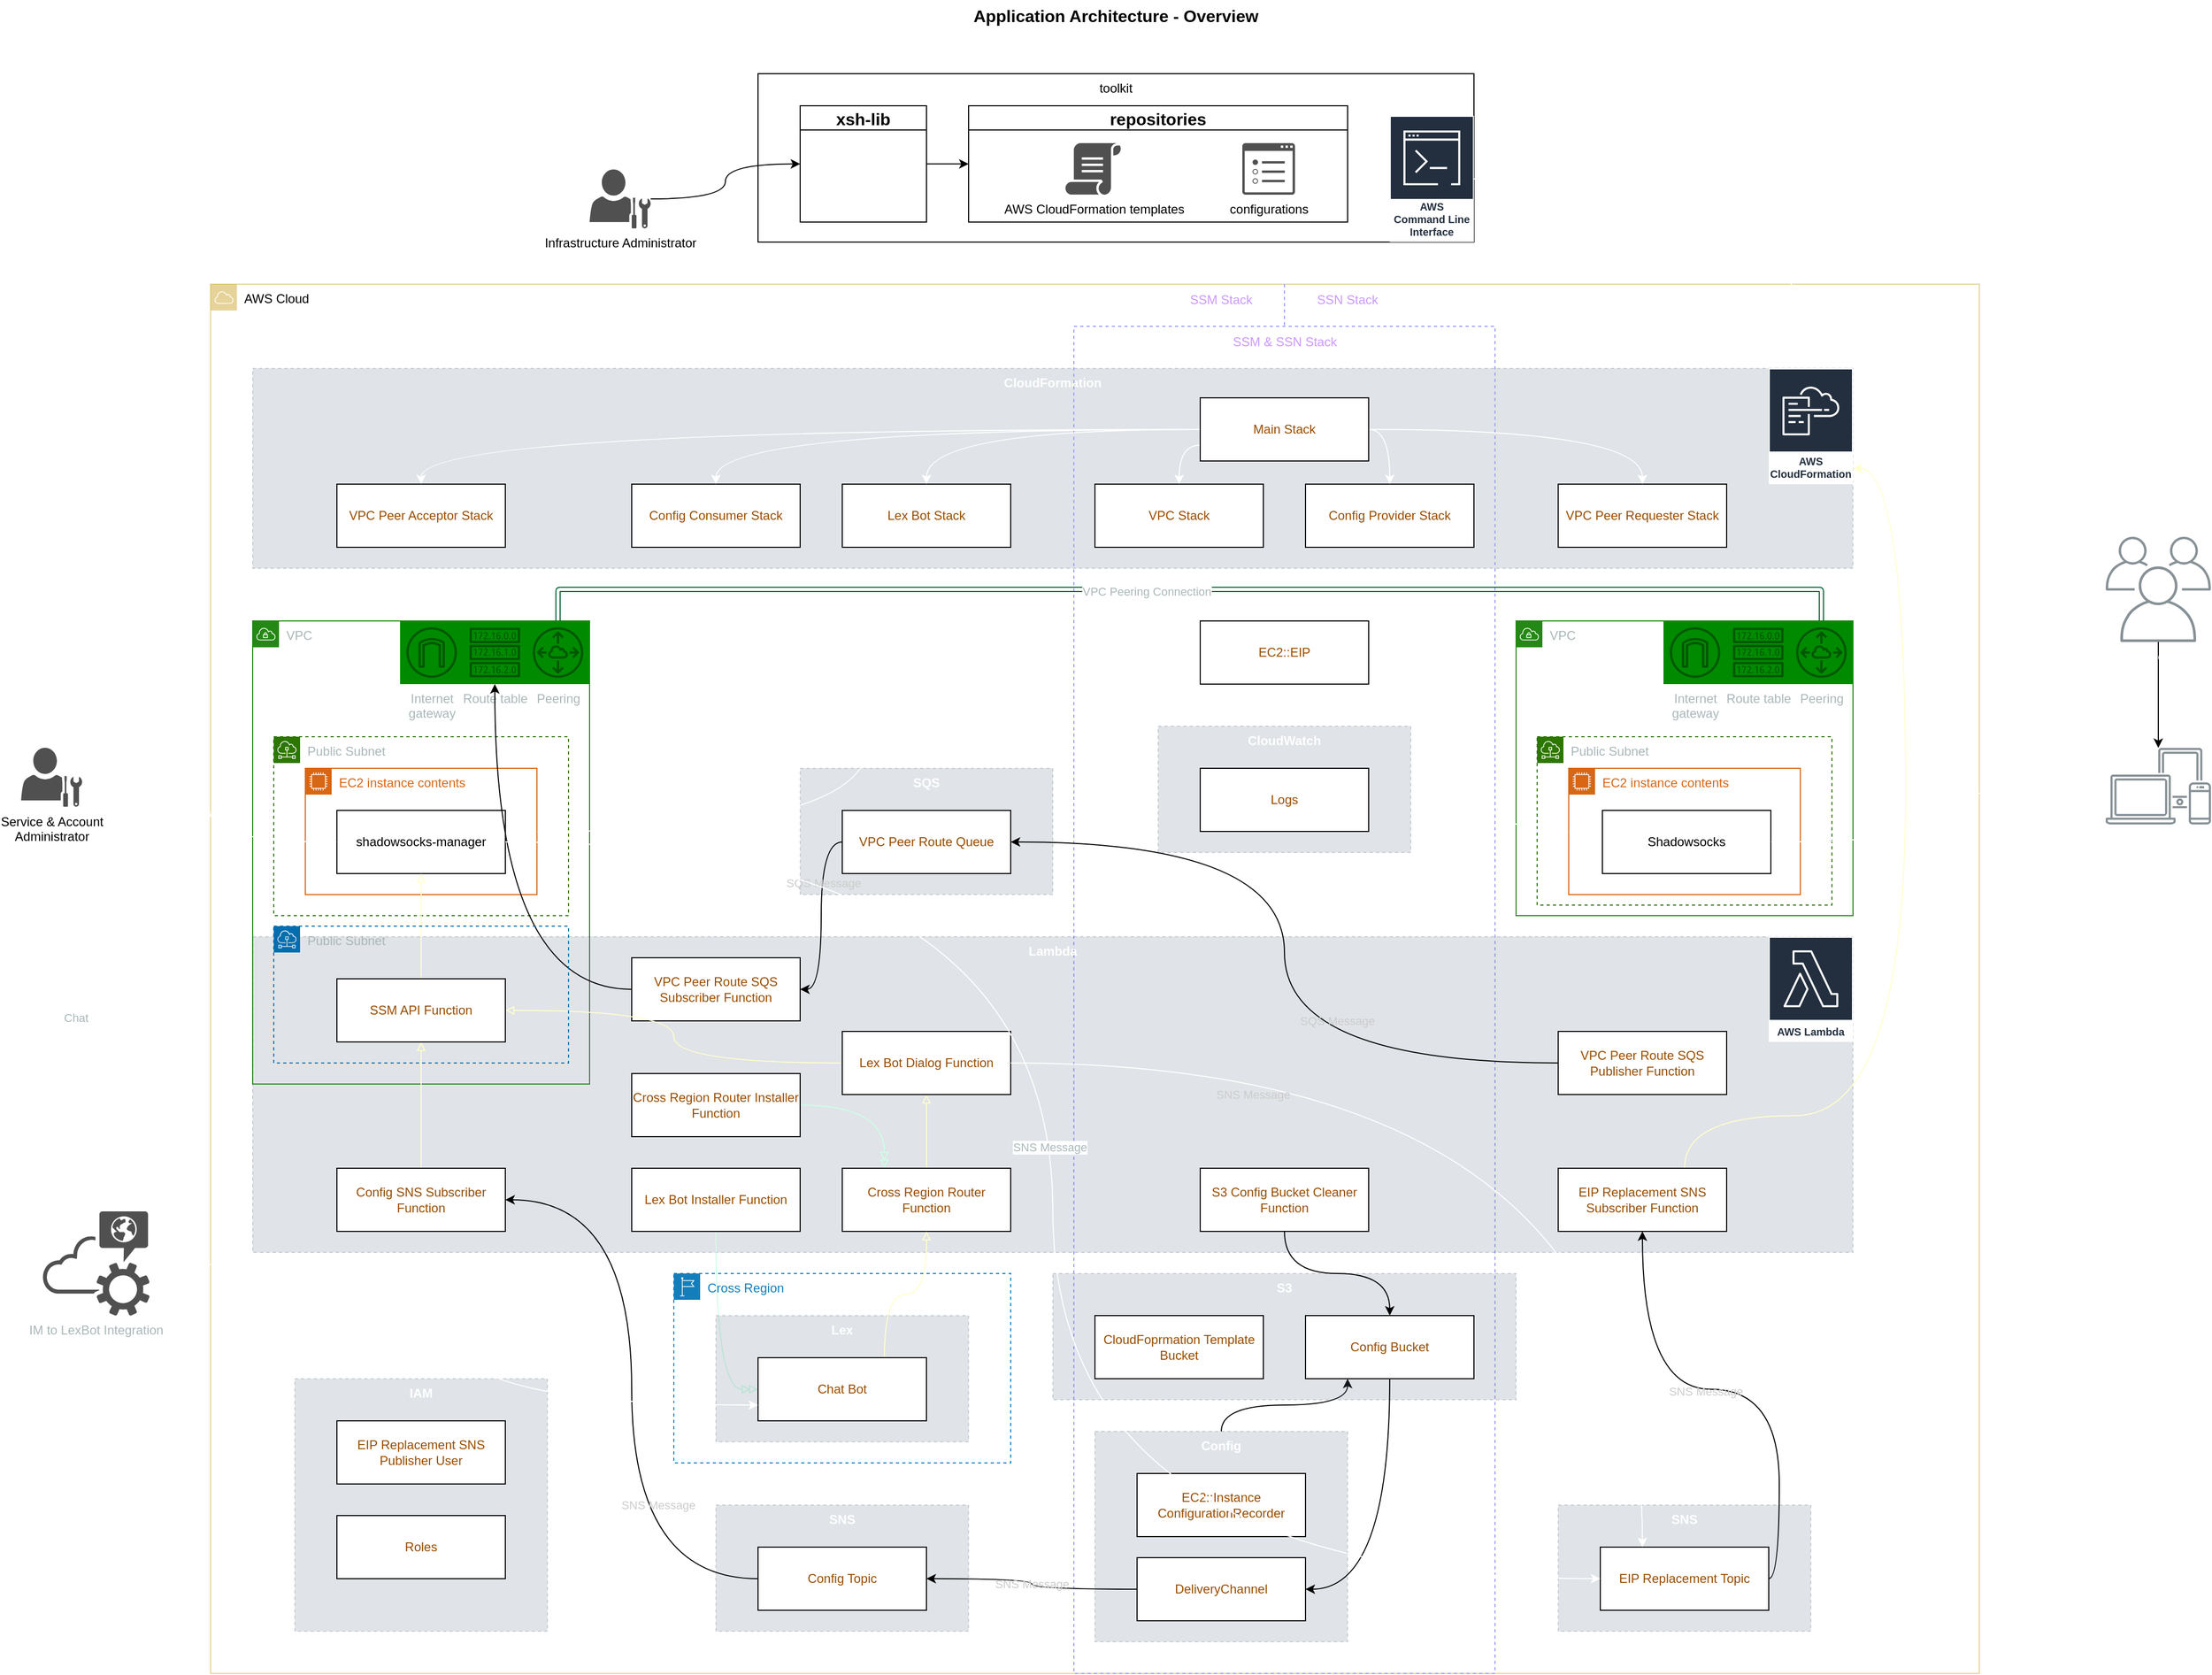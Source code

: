 <mxfile>
    <diagram id="6mEDW-DJfZ1SAaMYTYwN" name="Page-1">
        <mxGraphModel dx="1260" dy="965" grid="1" gridSize="10" guides="1" tooltips="1" connect="1" arrows="1" fold="1" page="1" pageScale="1" pageWidth="2336" pageHeight="1654" math="0" shadow="0">
            <root>
                <mxCell id="0"/>
                <mxCell id="1" parent="0"/>
                <mxCell id="27" value="AWS Cloud" style="outlineConnect=0;html=1;whiteSpace=wrap;fontSize=12;fontStyle=0;shape=mxgraph.aws4.group;grIcon=mxgraph.aws4.group_aws_cloud;strokeColor=#d6b656;fillColor=none;verticalAlign=top;align=left;spacingLeft=30;dashed=0;rounded=0;opacity=60;" vertex="1" parent="1">
                    <mxGeometry x="320" y="280" width="1680" height="1320" as="geometry"/>
                </mxCell>
                <mxCell id="206" value="Public Subnet" style="sketch=0;outlineConnect=0;html=1;whiteSpace=wrap;fontSize=12;fontStyle=0;shape=mxgraph.aws4.group;grIcon=mxgraph.aws4.group_subnet;strokeColor=#2D7600;fillColor=none;verticalAlign=top;align=left;spacingLeft=30;fontColor=#AAB7B8;dashed=1;labelBackgroundColor=none;labelBorderColor=none;fontFamily=Helvetica;" vertex="1" parent="1">
                    <mxGeometry x="380" y="710" width="280" height="170" as="geometry"/>
                </mxCell>
                <mxCell id="47" value="VPC" style="points=[[0,0],[0.25,0],[0.5,0],[0.75,0],[1,0],[1,0.25],[1,0.5],[1,0.75],[1,1],[0.75,1],[0.5,1],[0.25,1],[0,1],[0,0.75],[0,0.5],[0,0.25]];outlineConnect=0;gradientColor=none;html=1;whiteSpace=wrap;fontSize=12;fontStyle=0;container=1;pointerEvents=0;collapsible=0;recursiveResize=0;shape=mxgraph.aws4.group;grIcon=mxgraph.aws4.group_vpc;strokeColor=#248814;fillColor=none;verticalAlign=top;align=left;spacingLeft=30;fontColor=#AAB7B8;dashed=0;" vertex="1" parent="1">
                    <mxGeometry x="360" y="600" width="320" height="440" as="geometry"/>
                </mxCell>
                <mxCell id="82" value="Route table" style="sketch=0;outlineConnect=0;fontColor=#AAB7B8;strokeColor=#005700;fillColor=#008a00;dashed=0;verticalLabelPosition=bottom;verticalAlign=top;align=center;html=1;fontSize=12;fontStyle=0;aspect=fixed;shape=mxgraph.aws4.resourceIcon;resIcon=mxgraph.aws4.route_table;labelBackgroundColor=none;labelBorderColor=none;" vertex="1" parent="47">
                    <mxGeometry x="200" width="60" height="60" as="geometry"/>
                </mxCell>
                <mxCell id="49" value="EC2 instance contents" style="points=[[0,0],[0.25,0],[0.5,0],[0.75,0],[1,0],[1,0.25],[1,0.5],[1,0.75],[1,1],[0.75,1],[0.5,1],[0.25,1],[0,1],[0,0.75],[0,0.5],[0,0.25]];outlineConnect=0;gradientColor=none;html=1;whiteSpace=wrap;fontSize=12;fontStyle=0;container=1;pointerEvents=0;collapsible=0;recursiveResize=0;shape=mxgraph.aws4.group;grIcon=mxgraph.aws4.group_ec2_instance_contents;strokeColor=#D86613;fillColor=none;verticalAlign=top;align=left;spacingLeft=30;fontColor=#D86613;dashed=0;" vertex="1" parent="47">
                    <mxGeometry x="50" y="140" width="220" height="120" as="geometry"/>
                </mxCell>
                <mxCell id="55" value="shadowsocks-manager" style="rounded=0;whiteSpace=wrap;html=1;" vertex="1" parent="49">
                    <mxGeometry x="30" y="40" width="160" height="60" as="geometry"/>
                </mxCell>
                <mxCell id="176" value="CloudFormation" style="fillColor=#647687;strokeColor=#314354;dashed=1;verticalAlign=top;fontStyle=1;opacity=20;fontColor=#ffffff;" vertex="1" parent="1">
                    <mxGeometry x="360" y="360" width="1520" height="190" as="geometry"/>
                </mxCell>
                <mxCell id="124" value="" style="rounded=0;whiteSpace=wrap;html=1;labelBackgroundColor=none;labelBorderColor=none;fontColor=#333333;fillColor=none;dashed=1;strokeColor=#9999FF;" vertex="1" parent="1">
                    <mxGeometry x="1140" y="320" width="400" height="1280" as="geometry"/>
                </mxCell>
                <mxCell id="8" value="Application Architecture - Overview" style="text;strokeColor=none;align=center;fillColor=none;html=1;verticalAlign=middle;whiteSpace=wrap;rounded=0;fontSize=16;fontStyle=1" parent="1" vertex="1">
                    <mxGeometry x="1020" y="10" width="320" height="30" as="geometry"/>
                </mxCell>
                <mxCell id="53" value="VPC" style="points=[[0,0],[0.25,0],[0.5,0],[0.75,0],[1,0],[1,0.25],[1,0.5],[1,0.75],[1,1],[0.75,1],[0.5,1],[0.25,1],[0,1],[0,0.75],[0,0.5],[0,0.25]];outlineConnect=0;gradientColor=none;html=1;whiteSpace=wrap;fontSize=12;fontStyle=0;container=1;pointerEvents=0;collapsible=0;recursiveResize=0;shape=mxgraph.aws4.group;grIcon=mxgraph.aws4.group_vpc;strokeColor=#248814;fillColor=none;verticalAlign=top;align=left;spacingLeft=30;fontColor=#AAB7B8;dashed=0;" vertex="1" parent="1">
                    <mxGeometry x="1560" y="600" width="320" height="280" as="geometry"/>
                </mxCell>
                <mxCell id="215" value="Public Subnet" style="sketch=0;outlineConnect=0;html=1;whiteSpace=wrap;fontSize=12;fontStyle=0;shape=mxgraph.aws4.group;grIcon=mxgraph.aws4.group_subnet;strokeColor=#2D7600;fillColor=none;verticalAlign=top;align=left;spacingLeft=30;fontColor=#AAB7B8;dashed=1;labelBackgroundColor=none;labelBorderColor=none;fontFamily=Helvetica;" vertex="1" parent="53">
                    <mxGeometry x="20" y="110" width="280" height="160" as="geometry"/>
                </mxCell>
                <mxCell id="56" value="EC2 instance contents" style="points=[[0,0],[0.25,0],[0.5,0],[0.75,0],[1,0],[1,0.25],[1,0.5],[1,0.75],[1,1],[0.75,1],[0.5,1],[0.25,1],[0,1],[0,0.75],[0,0.5],[0,0.25]];outlineConnect=0;gradientColor=none;html=1;whiteSpace=wrap;fontSize=12;fontStyle=0;container=1;pointerEvents=0;collapsible=0;recursiveResize=0;shape=mxgraph.aws4.group;grIcon=mxgraph.aws4.group_ec2_instance_contents;strokeColor=#D86613;fillColor=none;verticalAlign=top;align=left;spacingLeft=30;fontColor=#D86613;dashed=0;" vertex="1" parent="53">
                    <mxGeometry x="50" y="140" width="220" height="120" as="geometry"/>
                </mxCell>
                <mxCell id="57" value="Shadowsocks" style="rounded=0;whiteSpace=wrap;html=1;" vertex="1" parent="56">
                    <mxGeometry x="32" y="40" width="160" height="60" as="geometry"/>
                </mxCell>
                <mxCell id="68" value="SNS" style="fillColor=#647687;strokeColor=#314354;dashed=1;verticalAlign=top;fontStyle=1;opacity=20;fontColor=#ffffff;" vertex="1" parent="1">
                    <mxGeometry x="800" y="1440" width="240" height="120" as="geometry"/>
                </mxCell>
                <mxCell id="155" style="edgeStyle=orthogonalEdgeStyle;curved=1;html=1;entryX=0.5;entryY=1;entryDx=0;entryDy=0;labelBackgroundColor=none;strokeColor=#FFFFFF;strokeWidth=1;fontColor=#CCCCCC;startArrow=none;startFill=0;endArrow=classic;endFill=1;" edge="1" parent="1" source="50" target="154">
                    <mxGeometry relative="1" as="geometry"/>
                </mxCell>
                <mxCell id="50" value="Lambda" style="fillColor=#647687;strokeColor=#314354;dashed=1;verticalAlign=top;fontStyle=1;opacity=20;fontColor=#ffffff;" vertex="1" parent="1">
                    <mxGeometry x="360" y="900" width="1520" height="300" as="geometry"/>
                </mxCell>
                <mxCell id="92" style="edgeStyle=orthogonalEdgeStyle;curved=1;html=1;entryX=1;entryY=0.5;entryDx=0;entryDy=0;fontColor=#FFFFFF;startArrow=none;startFill=0;" edge="1" parent="1" source="71" target="63">
                    <mxGeometry relative="1" as="geometry"/>
                </mxCell>
                <mxCell id="152" value="SNS Message" style="edgeLabel;html=1;align=center;verticalAlign=middle;resizable=0;points=[];fontColor=#CCCCCC;labelBackgroundColor=none;" vertex="1" connectable="0" parent="92">
                    <mxGeometry x="-0.367" y="-25" relative="1" as="geometry">
                        <mxPoint as="offset"/>
                    </mxGeometry>
                </mxCell>
                <mxCell id="71" value="Config Topic" style="rounded=0;whiteSpace=wrap;html=1;fontColor=#994C00;" vertex="1" parent="1">
                    <mxGeometry x="840" y="1480" width="160" height="60" as="geometry"/>
                </mxCell>
                <mxCell id="72" value="SQS" style="fillColor=#647687;strokeColor=#314354;dashed=1;verticalAlign=top;fontStyle=1;opacity=20;fontColor=#ffffff;" vertex="1" parent="1">
                    <mxGeometry x="880" y="740" width="240" height="120" as="geometry"/>
                </mxCell>
                <mxCell id="93" style="edgeStyle=orthogonalEdgeStyle;curved=1;html=1;entryX=1;entryY=0.5;entryDx=0;entryDy=0;fontColor=#FFFFFF;startArrow=none;startFill=0;" edge="1" parent="1" source="73" target="74">
                    <mxGeometry relative="1" as="geometry"/>
                </mxCell>
                <mxCell id="153" value="SQS Message" style="edgeLabel;html=1;align=center;verticalAlign=middle;resizable=0;points=[];fontColor=#CCCCCC;labelBackgroundColor=none;" vertex="1" connectable="0" parent="93">
                    <mxGeometry x="-0.344" y="2" relative="1" as="geometry">
                        <mxPoint as="offset"/>
                    </mxGeometry>
                </mxCell>
                <mxCell id="73" value="VPC Peer Route Queue" style="rounded=0;whiteSpace=wrap;html=1;fontColor=#994C00;" vertex="1" parent="1">
                    <mxGeometry x="920" y="780" width="160" height="60" as="geometry"/>
                </mxCell>
                <mxCell id="77" style="edgeStyle=orthogonalEdgeStyle;curved=1;html=1;strokeColor=#FFFFCC;endArrow=block;endFill=0;" edge="1" parent="1" source="63" target="60">
                    <mxGeometry relative="1" as="geometry"/>
                </mxCell>
                <mxCell id="63" value="Config SNS Subscriber Function" style="rounded=0;whiteSpace=wrap;html=1;fontColor=#994C00;" vertex="1" parent="1">
                    <mxGeometry x="440" y="1120" width="160" height="60" as="geometry"/>
                </mxCell>
                <mxCell id="89" style="edgeStyle=orthogonalEdgeStyle;curved=1;html=1;fontColor=#FFFFFF;startArrow=none;startFill=0;strokeColor=#FFFFCC;endArrow=block;endFill=0;" edge="1" parent="1" source="60" target="55">
                    <mxGeometry relative="1" as="geometry"/>
                </mxCell>
                <mxCell id="85" style="edgeStyle=orthogonalEdgeStyle;curved=1;html=1;" edge="1" parent="1" source="74" target="82">
                    <mxGeometry relative="1" as="geometry"/>
                </mxCell>
                <mxCell id="74" value="VPC Peer Route SQS Subscriber Function" style="rounded=0;whiteSpace=wrap;html=1;fontColor=#994C00;" vertex="1" parent="1">
                    <mxGeometry x="720" y="920" width="160" height="60" as="geometry"/>
                </mxCell>
                <mxCell id="116" style="edgeStyle=orthogonalEdgeStyle;curved=1;html=1;entryX=1;entryY=0.5;entryDx=0;entryDy=0;fontColor=#FFFFFF;startArrow=none;startFill=0;" edge="1" parent="1" source="79" target="73">
                    <mxGeometry relative="1" as="geometry"/>
                </mxCell>
                <mxCell id="150" value="SQS Message" style="edgeLabel;html=1;align=center;verticalAlign=middle;resizable=0;points=[];fontColor=#CCCCCC;labelBackgroundColor=none;" vertex="1" connectable="0" parent="116">
                    <mxGeometry x="0.024" y="-1" relative="1" as="geometry">
                        <mxPoint x="49" y="74" as="offset"/>
                    </mxGeometry>
                </mxCell>
                <mxCell id="79" value="VPC Peer Route SQS Publisher Function" style="rounded=0;whiteSpace=wrap;html=1;fontColor=#994C00;" vertex="1" parent="1">
                    <mxGeometry x="1600" y="990" width="160" height="60" as="geometry"/>
                </mxCell>
                <mxCell id="81" value="Peering" style="sketch=0;outlineConnect=0;fontColor=#AAB7B8;strokeColor=#005700;fillColor=#008a00;dashed=0;verticalLabelPosition=bottom;verticalAlign=top;align=center;html=1;fontSize=12;fontStyle=0;aspect=fixed;shape=mxgraph.aws4.resourceIcon;resIcon=mxgraph.aws4.peering;labelBackgroundColor=none;labelBorderColor=none;" vertex="1" parent="1">
                    <mxGeometry x="620" y="600" width="60" height="60" as="geometry"/>
                </mxCell>
                <mxCell id="87" style="edgeStyle=orthogonalEdgeStyle;curved=1;html=1;startArrow=none;startFill=1;shape=link;fillColor=#60a917;strokeColor=#006633;" edge="1" parent="1" source="84" target="81">
                    <mxGeometry relative="1" as="geometry">
                        <Array as="points">
                            <mxPoint x="1850" y="570"/>
                            <mxPoint x="650" y="570"/>
                        </Array>
                    </mxGeometry>
                </mxCell>
                <mxCell id="240" value="VPC Peering Connection" style="edgeLabel;html=1;align=center;verticalAlign=middle;resizable=0;points=[];fontFamily=Helvetica;fontColor=#AAB7B8;" vertex="1" connectable="0" parent="87">
                    <mxGeometry x="0.066" y="2" relative="1" as="geometry">
                        <mxPoint as="offset"/>
                    </mxGeometry>
                </mxCell>
                <mxCell id="84" value="Peering" style="sketch=0;outlineConnect=0;fontColor=#AAB7B8;strokeColor=#005700;fillColor=#008a00;dashed=0;verticalLabelPosition=bottom;verticalAlign=top;align=center;html=1;fontSize=12;fontStyle=0;aspect=fixed;shape=mxgraph.aws4.resourceIcon;resIcon=mxgraph.aws4.peering;labelBackgroundColor=none;labelBorderColor=none;" vertex="1" parent="1">
                    <mxGeometry x="1820" y="600" width="60" height="60" as="geometry"/>
                </mxCell>
                <mxCell id="88" value="Route table" style="sketch=0;outlineConnect=0;fontColor=#AAB7B8;strokeColor=#005700;fillColor=#008a00;dashed=0;verticalLabelPosition=bottom;verticalAlign=top;align=center;html=1;fontSize=12;fontStyle=0;aspect=fixed;shape=mxgraph.aws4.resourceIcon;resIcon=mxgraph.aws4.route_table;labelBackgroundColor=none;labelBorderColor=none;" vertex="1" parent="1">
                    <mxGeometry x="1760" y="600" width="60" height="60" as="geometry"/>
                </mxCell>
                <mxCell id="103" style="edgeStyle=orthogonalEdgeStyle;curved=1;html=1;fontColor=#FFFFFF;startArrow=none;startFill=0;entryX=0.25;entryY=1;entryDx=0;entryDy=0;" edge="1" parent="1" source="95" target="97">
                    <mxGeometry relative="1" as="geometry"/>
                </mxCell>
                <mxCell id="95" value="Config" style="fillColor=#647687;strokeColor=#314354;dashed=1;verticalAlign=top;fontStyle=1;opacity=20;fontColor=#ffffff;" vertex="1" parent="1">
                    <mxGeometry x="1160" y="1370" width="240" height="200" as="geometry"/>
                </mxCell>
                <mxCell id="96" value="S3" style="fillColor=#647687;strokeColor=#314354;dashed=1;verticalAlign=top;fontStyle=1;opacity=20;fontColor=#ffffff;" vertex="1" parent="1">
                    <mxGeometry x="1120" y="1220" width="440" height="120" as="geometry"/>
                </mxCell>
                <mxCell id="113" style="edgeStyle=orthogonalEdgeStyle;curved=1;html=1;entryX=1;entryY=0.5;entryDx=0;entryDy=0;fontColor=#FFFFFF;startArrow=none;startFill=0;" edge="1" parent="1" source="97" target="101">
                    <mxGeometry relative="1" as="geometry"/>
                </mxCell>
                <mxCell id="99" value="EC2::Instance ConfigurationRecorder" style="rounded=0;whiteSpace=wrap;html=1;fontColor=#994C00;" vertex="1" parent="1">
                    <mxGeometry x="1200" y="1410" width="160" height="60" as="geometry"/>
                </mxCell>
                <mxCell id="104" value="&lt;font color=&quot;#cccccc&quot;&gt;SNS Message&lt;/font&gt;" style="edgeStyle=orthogonalEdgeStyle;curved=1;html=1;entryX=1;entryY=0.5;entryDx=0;entryDy=0;fontColor=#B3B3B3;startArrow=none;startFill=0;labelBackgroundColor=none;" edge="1" parent="1" source="101" target="71">
                    <mxGeometry relative="1" as="geometry"/>
                </mxCell>
                <mxCell id="101" value="DeliveryChannel" style="rounded=0;whiteSpace=wrap;html=1;fontColor=#994C00;" vertex="1" parent="1">
                    <mxGeometry x="1200" y="1490" width="160" height="60" as="geometry"/>
                </mxCell>
                <mxCell id="132" style="edgeStyle=orthogonalEdgeStyle;html=1;entryX=0;entryY=0.5;entryDx=0;entryDy=0;fontColor=#FFFFFF;startArrow=none;startFill=0;elbow=vertical;curved=1;endArrow=doubleBlock;endFill=0;strokeColor=#CCFFE6;" edge="1" parent="1" source="106" target="131">
                    <mxGeometry relative="1" as="geometry"/>
                </mxCell>
                <mxCell id="106" value="Lex Bot Installer Function" style="rounded=0;whiteSpace=wrap;html=1;fontColor=#994C00;" vertex="1" parent="1">
                    <mxGeometry x="720" y="1120" width="160" height="60" as="geometry"/>
                </mxCell>
                <mxCell id="111" style="edgeStyle=orthogonalEdgeStyle;html=1;fontColor=#FFFFFF;startArrow=none;startFill=0;entryX=0.25;entryY=0;entryDx=0;entryDy=0;elbow=vertical;curved=1;endArrow=doubleBlock;endFill=0;strokeColor=#CCFFE6;" edge="1" parent="1" source="107" target="109">
                    <mxGeometry relative="1" as="geometry"/>
                </mxCell>
                <mxCell id="107" value="Cross Region Router Installer Function" style="rounded=0;whiteSpace=wrap;html=1;fontColor=#994C00;" vertex="1" parent="1">
                    <mxGeometry x="720" y="1030" width="160" height="60" as="geometry"/>
                </mxCell>
                <mxCell id="134" style="edgeStyle=orthogonalEdgeStyle;curved=1;html=1;entryX=0.5;entryY=1;entryDx=0;entryDy=0;fontColor=#FFFFFF;startArrow=none;startFill=0;strokeColor=#FFFFCC;endArrow=block;endFill=0;" edge="1" parent="1" source="109" target="112">
                    <mxGeometry relative="1" as="geometry"/>
                </mxCell>
                <mxCell id="109" value="Cross Region Router Function" style="rounded=0;whiteSpace=wrap;html=1;fontColor=#994C00;" vertex="1" parent="1">
                    <mxGeometry x="920" y="1120" width="160" height="60" as="geometry"/>
                </mxCell>
                <mxCell id="165" style="edgeStyle=orthogonalEdgeStyle;curved=1;html=1;entryX=1;entryY=0.5;entryDx=0;entryDy=0;labelBackgroundColor=none;strokeColor=#FFFFCC;strokeWidth=1;fontColor=#CCCCCC;startArrow=none;startFill=0;endArrow=block;endFill=0;elbow=vertical;" edge="1" parent="1" source="112" target="60">
                    <mxGeometry relative="1" as="geometry"/>
                </mxCell>
                <mxCell id="112" value="Lex Bot Dialog Function" style="rounded=0;whiteSpace=wrap;html=1;fontColor=#994C00;" vertex="1" parent="1">
                    <mxGeometry x="920" y="990" width="160" height="60" as="geometry"/>
                </mxCell>
                <mxCell id="114" value="" style="endArrow=none;dashed=1;html=1;strokeWidth=1;fontColor=#FFFFFF;fillColor=#f5f5f5;strokeColor=#9999FF;rounded=0;" edge="1" parent="1" target="124">
                    <mxGeometry width="50" height="50" relative="1" as="geometry">
                        <mxPoint x="1340" y="280" as="sourcePoint"/>
                        <mxPoint x="1339.29" y="1648.857" as="targetPoint"/>
                    </mxGeometry>
                </mxCell>
                <mxCell id="97" value="Config Bucket" style="rounded=0;whiteSpace=wrap;html=1;fontColor=#994C00;" vertex="1" parent="1">
                    <mxGeometry x="1360" y="1260" width="160" height="60" as="geometry"/>
                </mxCell>
                <mxCell id="118" value="CloudFoprmation Template Bucket" style="rounded=0;whiteSpace=wrap;html=1;fontColor=#994C00;" vertex="1" parent="1">
                    <mxGeometry x="1160" y="1260" width="160" height="60" as="geometry"/>
                </mxCell>
                <mxCell id="125" value="SNS" style="fillColor=#647687;strokeColor=#314354;dashed=1;verticalAlign=top;fontStyle=1;opacity=20;fontColor=#ffffff;" vertex="1" parent="1">
                    <mxGeometry x="1600" y="1440" width="240" height="120" as="geometry"/>
                </mxCell>
                <mxCell id="140" style="edgeStyle=orthogonalEdgeStyle;curved=1;html=1;entryX=0.5;entryY=1;entryDx=0;entryDy=0;fontColor=#FFFFFF;startArrow=none;startFill=0;exitX=1;exitY=0.5;exitDx=0;exitDy=0;" edge="1" parent="1" source="69" target="139">
                    <mxGeometry relative="1" as="geometry"/>
                </mxCell>
                <mxCell id="151" value="SNS Message" style="edgeLabel;html=1;align=center;verticalAlign=middle;resizable=0;points=[];fontColor=#CCCCCC;labelBackgroundColor=none;" vertex="1" connectable="0" parent="140">
                    <mxGeometry x="0.104" y="2" relative="1" as="geometry">
                        <mxPoint x="-1" as="offset"/>
                    </mxGeometry>
                </mxCell>
                <mxCell id="69" value="EIP Replacement Topic" style="rounded=0;whiteSpace=wrap;html=1;fontColor=#994C00;" vertex="1" parent="1">
                    <mxGeometry x="1640" y="1480" width="160" height="60" as="geometry"/>
                </mxCell>
                <mxCell id="130" value="Lex" style="fillColor=#647687;strokeColor=#314354;dashed=1;verticalAlign=top;fontStyle=1;opacity=20;fontColor=#ffffff;" vertex="1" parent="1">
                    <mxGeometry x="800" y="1260" width="240" height="120" as="geometry"/>
                </mxCell>
                <mxCell id="145" style="edgeStyle=orthogonalEdgeStyle;html=1;entryX=0.5;entryY=1;entryDx=0;entryDy=0;strokeColor=#FFFFCC;strokeWidth=1;fontColor=#FFFFFF;startArrow=none;startFill=0;curved=1;exitX=0.75;exitY=0;exitDx=0;exitDy=0;endArrow=block;endFill=0;" edge="1" parent="1" source="131" target="109">
                    <mxGeometry relative="1" as="geometry"/>
                </mxCell>
                <mxCell id="131" value="Chat Bot" style="rounded=0;whiteSpace=wrap;html=1;fontColor=#994C00;" vertex="1" parent="1">
                    <mxGeometry x="840" y="1300" width="160" height="60" as="geometry"/>
                </mxCell>
                <mxCell id="138" style="edgeStyle=orthogonalEdgeStyle;curved=1;html=1;fontColor=#FFFFFF;startArrow=none;startFill=0;" edge="1" parent="1" source="137" target="97">
                    <mxGeometry relative="1" as="geometry"/>
                </mxCell>
                <mxCell id="137" value="S3 Config Bucket Cleaner Function" style="rounded=0;whiteSpace=wrap;html=1;fontColor=#994C00;" vertex="1" parent="1">
                    <mxGeometry x="1260" y="1120" width="160" height="60" as="geometry"/>
                </mxCell>
                <mxCell id="193" style="edgeStyle=orthogonalEdgeStyle;curved=1;html=1;entryX=1;entryY=0.5;entryDx=0;entryDy=0;labelBackgroundColor=none;strokeColor=#FFFFCC;strokeWidth=1;fontFamily=Helvetica;fontColor=#CCCCCC;startArrow=none;startFill=0;endArrow=classic;endFill=1;elbow=vertical;" edge="1" parent="1" source="139" target="176">
                    <mxGeometry relative="1" as="geometry">
                        <Array as="points">
                            <mxPoint x="1720" y="1070"/>
                            <mxPoint x="1930" y="1070"/>
                            <mxPoint x="1930" y="455"/>
                        </Array>
                    </mxGeometry>
                </mxCell>
                <mxCell id="139" value="EIP Replacement SNS Subscriber Function" style="rounded=0;whiteSpace=wrap;html=1;fontColor=#994C00;" vertex="1" parent="1">
                    <mxGeometry x="1600" y="1120" width="160" height="60" as="geometry"/>
                </mxCell>
                <mxCell id="142" value="IAM" style="fillColor=#647687;strokeColor=#314354;dashed=1;verticalAlign=top;fontStyle=1;opacity=20;fontColor=#ffffff;" vertex="1" parent="1">
                    <mxGeometry x="400" y="1320" width="240" height="240" as="geometry"/>
                </mxCell>
                <mxCell id="143" value="CloudWatch" style="fillColor=#647687;strokeColor=#314354;dashed=1;verticalAlign=top;fontStyle=1;opacity=20;fontColor=#ffffff;" vertex="1" parent="1">
                    <mxGeometry x="1220" y="700" width="240" height="120" as="geometry"/>
                </mxCell>
                <mxCell id="146" value="Cross Region" style="points=[[0,0],[0.25,0],[0.5,0],[0.75,0],[1,0],[1,0.25],[1,0.5],[1,0.75],[1,1],[0.75,1],[0.5,1],[0.25,1],[0,1],[0,0.75],[0,0.5],[0,0.25]];outlineConnect=0;gradientColor=none;html=1;whiteSpace=wrap;fontSize=12;fontStyle=0;container=1;pointerEvents=0;collapsible=0;recursiveResize=0;shape=mxgraph.aws4.group;grIcon=mxgraph.aws4.group_region;strokeColor=#147EBA;fillColor=none;verticalAlign=top;align=left;spacingLeft=30;fontColor=#147EBA;dashed=1;labelBackgroundColor=none;labelBorderColor=none;" vertex="1" parent="1">
                    <mxGeometry x="760" y="1220" width="320" height="180" as="geometry"/>
                </mxCell>
                <mxCell id="147" value="" style="endArrow=classic;strokeColor=#FFFFFF;strokeWidth=1;fontColor=default;html=1;exitX=1;exitY=0.5;exitDx=0;exitDy=0;entryX=0.25;entryY=0;entryDx=0;entryDy=0;edgeStyle=orthogonalEdgeStyle;curved=1;" edge="1" parent="1" source="112" target="69">
                    <mxGeometry relative="1" as="geometry">
                        <mxPoint x="1850" y="1309.23" as="sourcePoint"/>
                        <mxPoint x="1950" y="1309.23" as="targetPoint"/>
                    </mxGeometry>
                </mxCell>
                <mxCell id="149" value="SNS Message" style="edgeLabel;html=1;align=center;verticalAlign=middle;resizable=0;points=[];fontColor=#CCCCCC;labelBackgroundColor=none;" vertex="1" connectable="0" parent="147">
                    <mxGeometry x="-0.206" y="-115" relative="1" as="geometry">
                        <mxPoint x="-191" y="-85" as="offset"/>
                    </mxGeometry>
                </mxCell>
                <mxCell id="154" value="Logs" style="rounded=0;whiteSpace=wrap;html=1;fontColor=#994C00;" vertex="1" parent="1">
                    <mxGeometry x="1260" y="740" width="160" height="60" as="geometry"/>
                </mxCell>
                <mxCell id="163" style="edgeStyle=orthogonalEdgeStyle;curved=1;html=1;entryX=1;entryY=0.5;entryDx=0;entryDy=0;labelBackgroundColor=none;strokeColor=#FFFFFF;strokeWidth=1;fontColor=#CCCCCC;startArrow=none;startFill=0;endArrow=classic;endFill=1;elbow=vertical;" edge="1" parent="1" source="161" target="49">
                    <mxGeometry relative="1" as="geometry"/>
                </mxCell>
                <mxCell id="177" style="edgeStyle=orthogonalEdgeStyle;curved=1;html=1;entryX=0;entryY=0.5;entryDx=0;entryDy=0;labelBackgroundColor=none;strokeColor=#FFFFFF;strokeWidth=1;fontFamily=Helvetica;fontColor=#FFFFFF;startArrow=none;startFill=0;endArrow=classic;endFill=1;elbow=vertical;" edge="1" parent="1" source="161" target="56">
                    <mxGeometry relative="1" as="geometry"/>
                </mxCell>
                <mxCell id="161" value="EC2::EIP" style="rounded=0;whiteSpace=wrap;html=1;fontColor=#994C00;" vertex="1" parent="1">
                    <mxGeometry x="1260" y="600" width="160" height="60" as="geometry"/>
                </mxCell>
                <mxCell id="166" value="Config Consumer Stack" style="rounded=0;whiteSpace=wrap;html=1;fontColor=#994C00;" vertex="1" parent="1">
                    <mxGeometry x="720" y="470" width="160" height="60" as="geometry"/>
                </mxCell>
                <mxCell id="167" value="VPC Stack" style="rounded=0;whiteSpace=wrap;html=1;fontColor=#994C00;" vertex="1" parent="1">
                    <mxGeometry x="1160" y="470" width="160" height="60" as="geometry"/>
                </mxCell>
                <mxCell id="168" value="Config Provider Stack" style="rounded=0;whiteSpace=wrap;html=1;fontColor=#994C00;" vertex="1" parent="1">
                    <mxGeometry x="1360" y="470" width="160" height="60" as="geometry"/>
                </mxCell>
                <mxCell id="169" value="VPC Peer Acceptor Stack" style="rounded=0;whiteSpace=wrap;html=1;fontColor=#994C00;" vertex="1" parent="1">
                    <mxGeometry x="440" y="470" width="160" height="60" as="geometry"/>
                </mxCell>
                <mxCell id="170" value="VPC Peer Requester Stack" style="rounded=0;whiteSpace=wrap;html=1;fontColor=#994C00;" vertex="1" parent="1">
                    <mxGeometry x="1600" y="470" width="160" height="60" as="geometry"/>
                </mxCell>
                <mxCell id="172" value="Lex Bot Stack" style="rounded=0;whiteSpace=wrap;html=1;fontColor=#994C00;" vertex="1" parent="1">
                    <mxGeometry x="920" y="470" width="160" height="60" as="geometry"/>
                </mxCell>
                <mxCell id="174" value="Internet&#10;gateway" style="sketch=0;outlineConnect=0;fontColor=#AAB7B8;strokeColor=#005700;fillColor=#008a00;dashed=0;verticalLabelPosition=bottom;verticalAlign=top;align=center;html=1;fontSize=12;fontStyle=0;aspect=fixed;shape=mxgraph.aws4.resourceIcon;resIcon=mxgraph.aws4.internet_gateway;labelBackgroundColor=none;labelBorderColor=none;fontFamily=Helvetica;" vertex="1" parent="1">
                    <mxGeometry x="1700" y="600" width="60" height="60" as="geometry"/>
                </mxCell>
                <mxCell id="175" value="Internet&#10;gateway" style="sketch=0;outlineConnect=0;fontColor=#AAB7B8;strokeColor=#005700;fillColor=#008a00;dashed=0;verticalLabelPosition=bottom;verticalAlign=top;align=center;html=1;fontSize=12;fontStyle=0;aspect=fixed;shape=mxgraph.aws4.resourceIcon;resIcon=mxgraph.aws4.internet_gateway;labelBackgroundColor=none;labelBorderColor=none;fontFamily=Helvetica;" vertex="1" parent="1">
                    <mxGeometry x="500" y="600" width="60" height="60" as="geometry"/>
                </mxCell>
                <mxCell id="180" value="EIP Replacement SNS Publisher User" style="rounded=0;whiteSpace=wrap;html=1;fontColor=#994C00;" vertex="1" parent="1">
                    <mxGeometry x="440" y="1360" width="160" height="60" as="geometry"/>
                </mxCell>
                <mxCell id="181" value="Roles" style="rounded=0;whiteSpace=wrap;html=1;fontColor=#994C00;" vertex="1" parent="1">
                    <mxGeometry x="440" y="1450" width="160" height="60" as="geometry"/>
                </mxCell>
                <mxCell id="182" value="SSM Stack" style="text;html=1;strokeColor=none;fillColor=none;align=center;verticalAlign=middle;whiteSpace=wrap;rounded=0;dashed=1;labelBackgroundColor=none;labelBorderColor=none;sketch=0;fontFamily=Helvetica;fontColor=#CC99FF;" vertex="1" parent="1">
                    <mxGeometry x="1220" y="280" width="120" height="30" as="geometry"/>
                </mxCell>
                <mxCell id="185" value="SSN Stack" style="text;html=1;strokeColor=none;fillColor=none;align=center;verticalAlign=middle;whiteSpace=wrap;rounded=0;dashed=1;labelBackgroundColor=none;labelBorderColor=none;sketch=0;fontFamily=Helvetica;fontColor=#CC99FF;" vertex="1" parent="1">
                    <mxGeometry x="1340" y="280" width="120" height="30" as="geometry"/>
                </mxCell>
                <mxCell id="186" value="SSM &amp;amp; SSN Stack" style="text;html=1;strokeColor=none;fillColor=none;align=center;verticalAlign=middle;whiteSpace=wrap;rounded=0;dashed=1;labelBackgroundColor=none;labelBorderColor=none;sketch=0;fontFamily=Helvetica;fontColor=#CC99FF;" vertex="1" parent="1">
                    <mxGeometry x="1242.5" y="320" width="195" height="30" as="geometry"/>
                </mxCell>
                <mxCell id="233" style="edgeStyle=orthogonalEdgeStyle;curved=1;html=1;labelBackgroundColor=none;strokeColor=#FFFFFF;strokeWidth=1;fontFamily=Helvetica;fontColor=#CC99FF;startArrow=none;startFill=0;endArrow=classic;endFill=1;elbow=vertical;" edge="1" parent="1" source="192" target="169">
                    <mxGeometry relative="1" as="geometry"/>
                </mxCell>
                <mxCell id="234" style="edgeStyle=orthogonalEdgeStyle;curved=1;html=1;labelBackgroundColor=none;strokeColor=#FFFFFF;strokeWidth=1;fontFamily=Helvetica;fontColor=#CC99FF;startArrow=none;startFill=0;endArrow=classic;endFill=1;elbow=vertical;" edge="1" parent="1" source="192" target="166">
                    <mxGeometry relative="1" as="geometry"/>
                </mxCell>
                <mxCell id="235" style="edgeStyle=orthogonalEdgeStyle;curved=1;html=1;labelBackgroundColor=none;strokeColor=#FFFFFF;strokeWidth=1;fontFamily=Helvetica;fontColor=#CC99FF;startArrow=none;startFill=0;endArrow=classic;endFill=1;elbow=vertical;" edge="1" parent="1" source="192" target="172">
                    <mxGeometry relative="1" as="geometry"/>
                </mxCell>
                <mxCell id="236" style="edgeStyle=orthogonalEdgeStyle;curved=1;html=1;labelBackgroundColor=none;strokeColor=#FFFFFF;strokeWidth=1;fontFamily=Helvetica;fontColor=#CC99FF;startArrow=none;startFill=0;endArrow=classic;endFill=1;elbow=vertical;exitX=0;exitY=0.75;exitDx=0;exitDy=0;" edge="1" parent="1" source="192" target="167">
                    <mxGeometry relative="1" as="geometry"/>
                </mxCell>
                <mxCell id="237" style="edgeStyle=orthogonalEdgeStyle;curved=1;html=1;labelBackgroundColor=none;strokeColor=#FFFFFF;strokeWidth=1;fontFamily=Helvetica;fontColor=#CC99FF;startArrow=none;startFill=0;endArrow=classic;endFill=1;elbow=vertical;exitX=1;exitY=0.5;exitDx=0;exitDy=0;" edge="1" parent="1" source="192" target="168">
                    <mxGeometry relative="1" as="geometry"/>
                </mxCell>
                <mxCell id="238" style="edgeStyle=orthogonalEdgeStyle;curved=1;html=1;labelBackgroundColor=none;strokeColor=#FFFFFF;strokeWidth=1;fontFamily=Helvetica;fontColor=#CC99FF;startArrow=none;startFill=0;endArrow=classic;endFill=1;elbow=vertical;" edge="1" parent="1" source="192" target="170">
                    <mxGeometry relative="1" as="geometry"/>
                </mxCell>
                <mxCell id="192" value="Main Stack" style="rounded=0;whiteSpace=wrap;html=1;fontColor=#994C00;" vertex="1" parent="1">
                    <mxGeometry x="1260" y="388" width="160" height="60" as="geometry"/>
                </mxCell>
                <mxCell id="200" value="AWS CloudFormation" style="sketch=0;outlineConnect=0;fontColor=#232F3E;gradientColor=none;strokeColor=#ffffff;fillColor=#232F3E;dashed=0;verticalLabelPosition=middle;verticalAlign=bottom;align=center;html=1;whiteSpace=wrap;fontSize=10;fontStyle=1;spacing=3;shape=mxgraph.aws4.productIcon;prIcon=mxgraph.aws4.cloudformation;labelBackgroundColor=none;labelBorderColor=none;fontFamily=Helvetica;" vertex="1" parent="1">
                    <mxGeometry x="1800" y="360" width="80" height="110" as="geometry"/>
                </mxCell>
                <mxCell id="207" value="Public Subnet" style="sketch=0;outlineConnect=0;html=1;whiteSpace=wrap;fontSize=12;fontStyle=0;shape=mxgraph.aws4.group;grIcon=mxgraph.aws4.group_subnet;strokeColor=#006EAF;fillColor=none;verticalAlign=top;align=left;spacingLeft=30;fontColor=#AAB7B8;dashed=1;labelBackgroundColor=none;labelBorderColor=none;fontFamily=Helvetica;" vertex="1" parent="1">
                    <mxGeometry x="380" y="890" width="280" height="130" as="geometry"/>
                </mxCell>
                <mxCell id="60" value="SSM API Function" style="rounded=0;whiteSpace=wrap;html=1;fontColor=#994C00;" vertex="1" parent="1">
                    <mxGeometry x="440" y="940" width="160" height="60" as="geometry"/>
                </mxCell>
                <mxCell id="216" value="toolkit" style="rounded=0;whiteSpace=wrap;html=1;verticalAlign=top;fillColor=none;" vertex="1" parent="1">
                    <mxGeometry x="840" y="80" width="680" height="160" as="geometry"/>
                </mxCell>
                <mxCell id="217" value="repositories" style="swimlane;fontSize=16;" vertex="1" parent="1">
                    <mxGeometry x="1040" y="110.5" width="360" height="110.5" as="geometry"/>
                </mxCell>
                <mxCell id="218" value="AWS CloudFormation templates" style="pointerEvents=1;shadow=0;dashed=0;html=1;strokeColor=none;fillColor=#505050;labelPosition=center;verticalLabelPosition=bottom;verticalAlign=top;outlineConnect=0;align=center;shape=mxgraph.office.concepts.script;rounded=0;" vertex="1" parent="217">
                    <mxGeometry x="92" y="35.5" width="53" height="49" as="geometry"/>
                </mxCell>
                <mxCell id="219" value="configurations" style="pointerEvents=1;shadow=0;dashed=0;html=1;strokeColor=none;fillColor=#505050;labelPosition=center;verticalLabelPosition=bottom;verticalAlign=top;outlineConnect=0;align=center;shape=mxgraph.office.concepts.properties;rounded=0;" vertex="1" parent="217">
                    <mxGeometry x="260" y="35.5" width="50" height="49" as="geometry"/>
                </mxCell>
                <mxCell id="220" style="edgeStyle=orthogonalEdgeStyle;curved=1;html=1;entryX=0;entryY=0.5;entryDx=0;entryDy=0;fontSize=16;" edge="1" parent="1" source="221" target="224">
                    <mxGeometry relative="1" as="geometry"/>
                </mxCell>
                <mxCell id="221" value="Infrastructure Administrator" style="pointerEvents=1;shadow=0;dashed=0;html=1;strokeColor=none;fillColor=#505050;labelPosition=center;verticalLabelPosition=bottom;verticalAlign=top;outlineConnect=0;align=center;shape=mxgraph.office.users.administrator;rounded=0;" vertex="1" parent="1">
                    <mxGeometry x="680" y="171" width="58" height="56" as="geometry"/>
                </mxCell>
                <mxCell id="232" style="edgeStyle=orthogonalEdgeStyle;curved=1;html=1;labelBackgroundColor=none;strokeColor=#FFFFFF;strokeWidth=1;fontFamily=Helvetica;fontColor=#CC99FF;startArrow=none;startFill=0;endArrow=classic;endFill=1;elbow=vertical;" edge="1" parent="1" source="222" target="200">
                    <mxGeometry relative="1" as="geometry"/>
                </mxCell>
                <mxCell id="222" value="AWS&#10;Command Line Interface" style="outlineConnect=0;fontColor=#232F3E;gradientColor=none;strokeColor=#ffffff;fillColor=#232F3E;dashed=0;verticalLabelPosition=middle;verticalAlign=bottom;align=center;html=1;whiteSpace=wrap;fontSize=10;fontStyle=1;spacing=3;shape=mxgraph.aws4.productIcon;prIcon=mxgraph.aws4.command_line_interface;rounded=0;" vertex="1" parent="1">
                    <mxGeometry x="1440" y="120" width="80" height="120" as="geometry"/>
                </mxCell>
                <mxCell id="223" style="edgeStyle=orthogonalEdgeStyle;curved=1;html=1;entryX=0;entryY=0.5;entryDx=0;entryDy=0;fontSize=16;" edge="1" parent="1" source="224" target="217">
                    <mxGeometry relative="1" as="geometry"/>
                </mxCell>
                <mxCell id="224" value="xsh-lib" style="swimlane;fontSize=16;" vertex="1" parent="1">
                    <mxGeometry x="880" y="110.5" width="120" height="110.5" as="geometry"/>
                </mxCell>
                <mxCell id="230" style="edgeStyle=orthogonalEdgeStyle;curved=1;html=1;labelBackgroundColor=none;strokeColor=#FFFFFF;strokeWidth=1;fontFamily=Helvetica;fontColor=#CC99FF;startArrow=none;startFill=0;endArrow=classic;endFill=1;elbow=vertical;entryX=0;entryY=0.5;entryDx=0;entryDy=0;" edge="1" parent="1" source="225" target="55">
                    <mxGeometry relative="1" as="geometry">
                        <mxPoint x="220" y="550" as="targetPoint"/>
                    </mxGeometry>
                </mxCell>
                <mxCell id="263" style="edgeStyle=orthogonalEdgeStyle;curved=1;html=1;labelBackgroundColor=none;strokeColor=#FFFFFF;strokeWidth=1;fontFamily=Helvetica;fontColor=#AAB7B8;startArrow=none;startFill=0;endArrow=classic;endFill=1;elbow=vertical;" edge="1" parent="1" source="225" target="261">
                    <mxGeometry relative="1" as="geometry"/>
                </mxCell>
                <mxCell id="264" value="Chat" style="edgeLabel;html=1;align=center;verticalAlign=middle;resizable=0;points=[];fontFamily=Helvetica;fontColor=#AAB7B8;" vertex="1" connectable="0" parent="263">
                    <mxGeometry x="0.007" y="-8" relative="1" as="geometry">
                        <mxPoint as="offset"/>
                    </mxGeometry>
                </mxCell>
                <mxCell id="225" value="Service &amp;amp; Account&lt;br&gt;Administrator" style="pointerEvents=1;shadow=0;dashed=0;html=1;strokeColor=none;fillColor=#505050;labelPosition=center;verticalLabelPosition=bottom;verticalAlign=top;outlineConnect=0;align=center;shape=mxgraph.office.users.administrator;rounded=0;" vertex="1" parent="1">
                    <mxGeometry x="140" y="720.5" width="58" height="56" as="geometry"/>
                </mxCell>
                <mxCell id="226" style="edgeStyle=orthogonalEdgeStyle;html=1;jumpStyle=arc;curved=1;rounded=0;" edge="1" parent="1" source="227" target="228">
                    <mxGeometry relative="1" as="geometry"/>
                </mxCell>
                <mxCell id="227" value="&lt;font color=&quot;#ffffff&quot;&gt;Users&lt;/font&gt;" style="outlineConnect=0;gradientColor=none;fontColor=#545B64;strokeColor=none;fillColor=#879196;dashed=0;verticalLabelPosition=bottom;verticalAlign=top;align=center;html=1;fontSize=12;fontStyle=0;aspect=fixed;shape=mxgraph.aws4.illustration_users;pointerEvents=1;rounded=0;" vertex="1" parent="1">
                    <mxGeometry x="2120" y="520" width="100" height="100" as="geometry"/>
                </mxCell>
                <mxCell id="231" style="edgeStyle=orthogonalEdgeStyle;curved=1;html=1;entryX=1;entryY=0.5;entryDx=0;entryDy=0;labelBackgroundColor=none;strokeColor=#FFFFFF;strokeWidth=1;fontFamily=Helvetica;fontColor=#CC99FF;startArrow=none;startFill=0;endArrow=classic;endFill=1;elbow=vertical;" edge="1" parent="1" source="228" target="57">
                    <mxGeometry relative="1" as="geometry"/>
                </mxCell>
                <mxCell id="228" value="&lt;font color=&quot;#ffffff&quot;&gt;Devices&lt;/font&gt;" style="outlineConnect=0;gradientColor=none;fontColor=#545B64;strokeColor=none;fillColor=#879196;dashed=0;verticalLabelPosition=bottom;verticalAlign=top;align=center;html=1;fontSize=12;fontStyle=0;aspect=fixed;shape=mxgraph.aws4.illustration_devices;pointerEvents=1;rounded=0;" vertex="1" parent="1">
                    <mxGeometry x="2120" y="720.5" width="100" height="73" as="geometry"/>
                </mxCell>
                <mxCell id="239" value="AWS Lambda" style="sketch=0;outlineConnect=0;fontColor=#232F3E;gradientColor=none;strokeColor=#ffffff;fillColor=#232F3E;dashed=0;verticalLabelPosition=middle;verticalAlign=bottom;align=center;html=1;whiteSpace=wrap;fontSize=10;fontStyle=1;spacing=3;shape=mxgraph.aws4.productIcon;prIcon=mxgraph.aws4.lambda;labelBackgroundColor=none;labelBorderColor=none;fontFamily=Helvetica;" vertex="1" parent="1">
                    <mxGeometry x="1800" y="900" width="80" height="100" as="geometry"/>
                </mxCell>
                <mxCell id="241" style="edgeStyle=orthogonalEdgeStyle;curved=1;html=1;entryX=0;entryY=0.5;entryDx=0;entryDy=0;labelBackgroundColor=none;strokeColor=#FFFFFF;strokeWidth=1;fontFamily=Helvetica;fontColor=#AAB7B8;startArrow=none;startFill=0;endArrow=classic;endFill=1;elbow=vertical;" edge="1" parent="1" source="55" target="69">
                    <mxGeometry relative="1" as="geometry"/>
                </mxCell>
                <mxCell id="242" value="SNS Message" style="edgeLabel;html=1;align=center;verticalAlign=middle;resizable=0;points=[];fontFamily=Helvetica;fontColor=#AAB7B8;" vertex="1" connectable="0" parent="241">
                    <mxGeometry x="-0.07" y="-3" relative="1" as="geometry">
                        <mxPoint y="1" as="offset"/>
                    </mxGeometry>
                </mxCell>
                <mxCell id="262" style="edgeStyle=orthogonalEdgeStyle;curved=1;html=1;entryX=0;entryY=0.75;entryDx=0;entryDy=0;labelBackgroundColor=none;strokeColor=#FFFFFF;strokeWidth=1;fontFamily=Helvetica;fontColor=#AAB7B8;startArrow=none;startFill=0;endArrow=classic;endFill=1;elbow=vertical;" edge="1" parent="1" source="261" target="131">
                    <mxGeometry relative="1" as="geometry"/>
                </mxCell>
                <mxCell id="261" value="IM to LexBot Integration" style="sketch=0;pointerEvents=1;shadow=0;dashed=0;html=1;strokeColor=none;fillColor=#505050;labelPosition=center;verticalLabelPosition=bottom;outlineConnect=0;verticalAlign=top;align=center;shape=mxgraph.office.clouds.public_im_cloud_service;labelBackgroundColor=none;labelBorderColor=none;fontFamily=Helvetica;fontColor=#AAB7B8;" vertex="1" parent="1">
                    <mxGeometry x="160" y="1161" width="102" height="99" as="geometry"/>
                </mxCell>
            </root>
        </mxGraphModel>
    </diagram>
</mxfile>